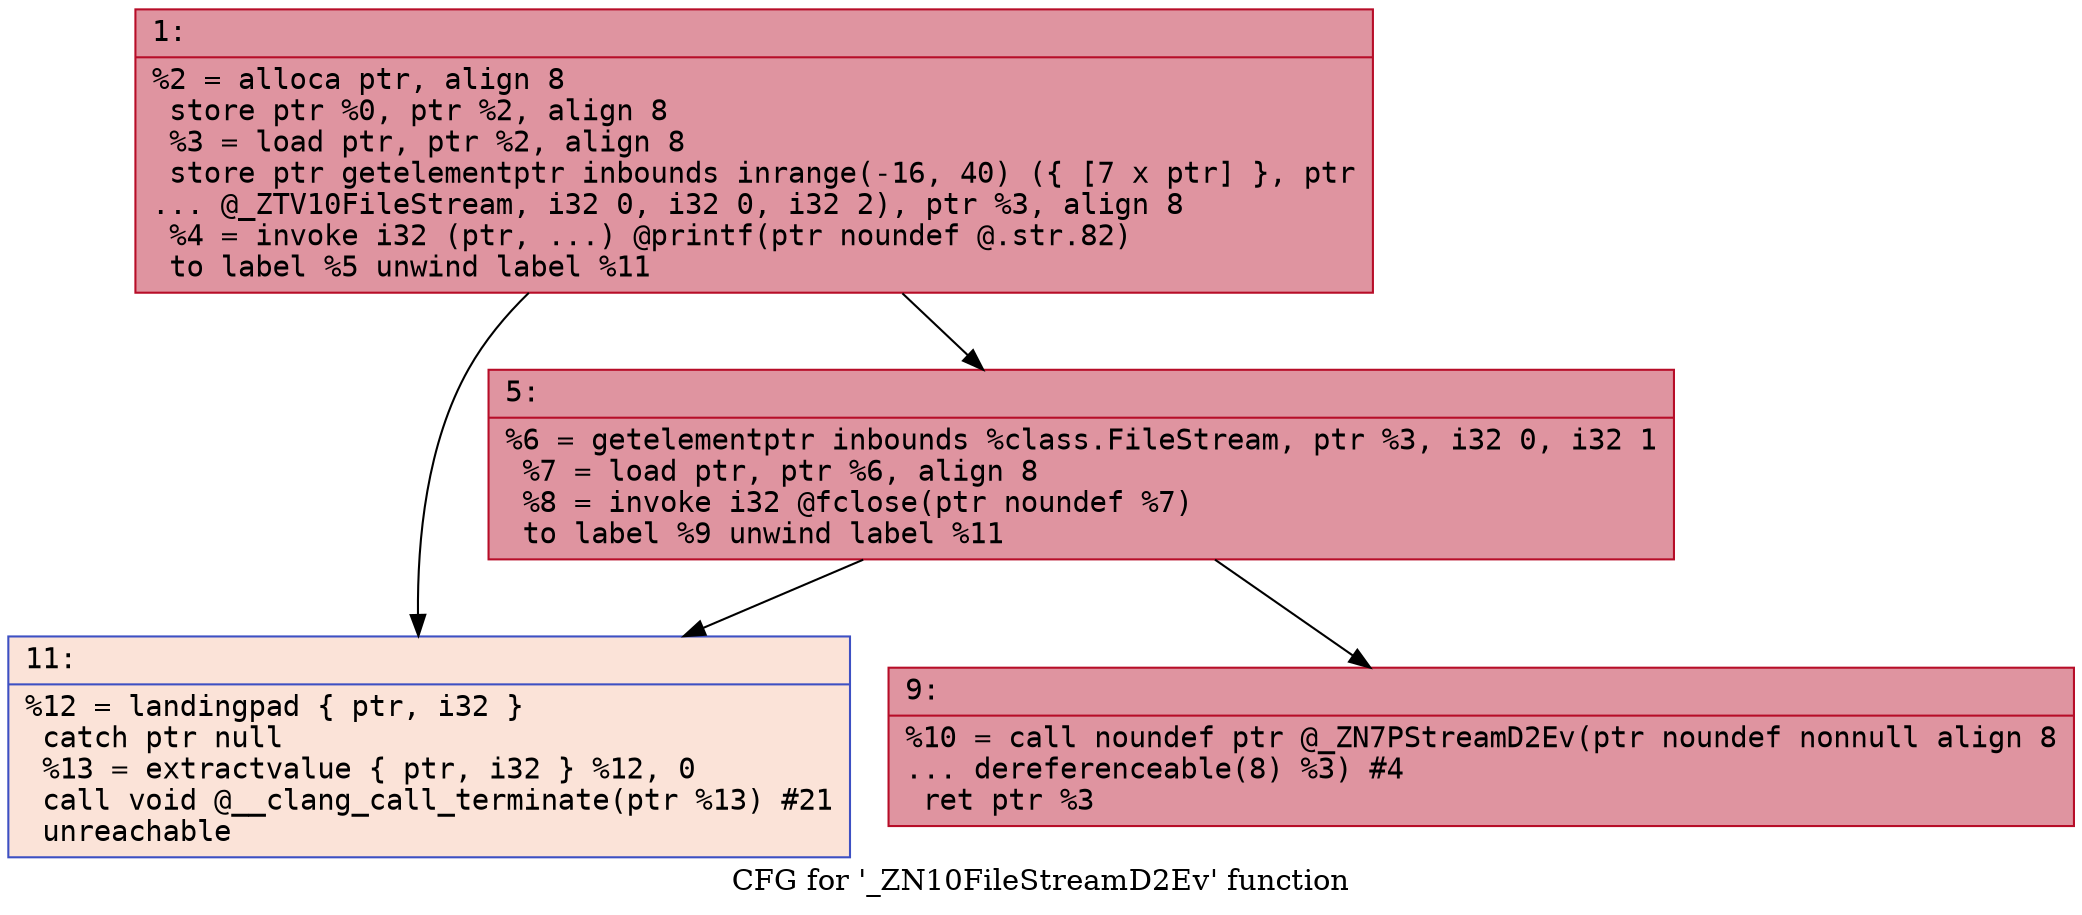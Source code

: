 digraph "CFG for '_ZN10FileStreamD2Ev' function" {
	label="CFG for '_ZN10FileStreamD2Ev' function";

	Node0x60000093a1c0 [shape=record,color="#b70d28ff", style=filled, fillcolor="#b70d2870" fontname="Courier",label="{1:\l|  %2 = alloca ptr, align 8\l  store ptr %0, ptr %2, align 8\l  %3 = load ptr, ptr %2, align 8\l  store ptr getelementptr inbounds inrange(-16, 40) (\{ [7 x ptr] \}, ptr\l... @_ZTV10FileStream, i32 0, i32 0, i32 2), ptr %3, align 8\l  %4 = invoke i32 (ptr, ...) @printf(ptr noundef @.str.82)\l          to label %5 unwind label %11\l}"];
	Node0x60000093a1c0 -> Node0x60000093a210[tooltip="1 -> 5\nProbability 100.00%" ];
	Node0x60000093a1c0 -> Node0x60000093a2b0[tooltip="1 -> 11\nProbability 0.00%" ];
	Node0x60000093a210 [shape=record,color="#b70d28ff", style=filled, fillcolor="#b70d2870" fontname="Courier",label="{5:\l|  %6 = getelementptr inbounds %class.FileStream, ptr %3, i32 0, i32 1\l  %7 = load ptr, ptr %6, align 8\l  %8 = invoke i32 @fclose(ptr noundef %7)\l          to label %9 unwind label %11\l}"];
	Node0x60000093a210 -> Node0x60000093a260[tooltip="5 -> 9\nProbability 100.00%" ];
	Node0x60000093a210 -> Node0x60000093a2b0[tooltip="5 -> 11\nProbability 0.00%" ];
	Node0x60000093a260 [shape=record,color="#b70d28ff", style=filled, fillcolor="#b70d2870" fontname="Courier",label="{9:\l|  %10 = call noundef ptr @_ZN7PStreamD2Ev(ptr noundef nonnull align 8\l... dereferenceable(8) %3) #4\l  ret ptr %3\l}"];
	Node0x60000093a2b0 [shape=record,color="#3d50c3ff", style=filled, fillcolor="#f6bfa670" fontname="Courier",label="{11:\l|  %12 = landingpad \{ ptr, i32 \}\l          catch ptr null\l  %13 = extractvalue \{ ptr, i32 \} %12, 0\l  call void @__clang_call_terminate(ptr %13) #21\l  unreachable\l}"];
}
